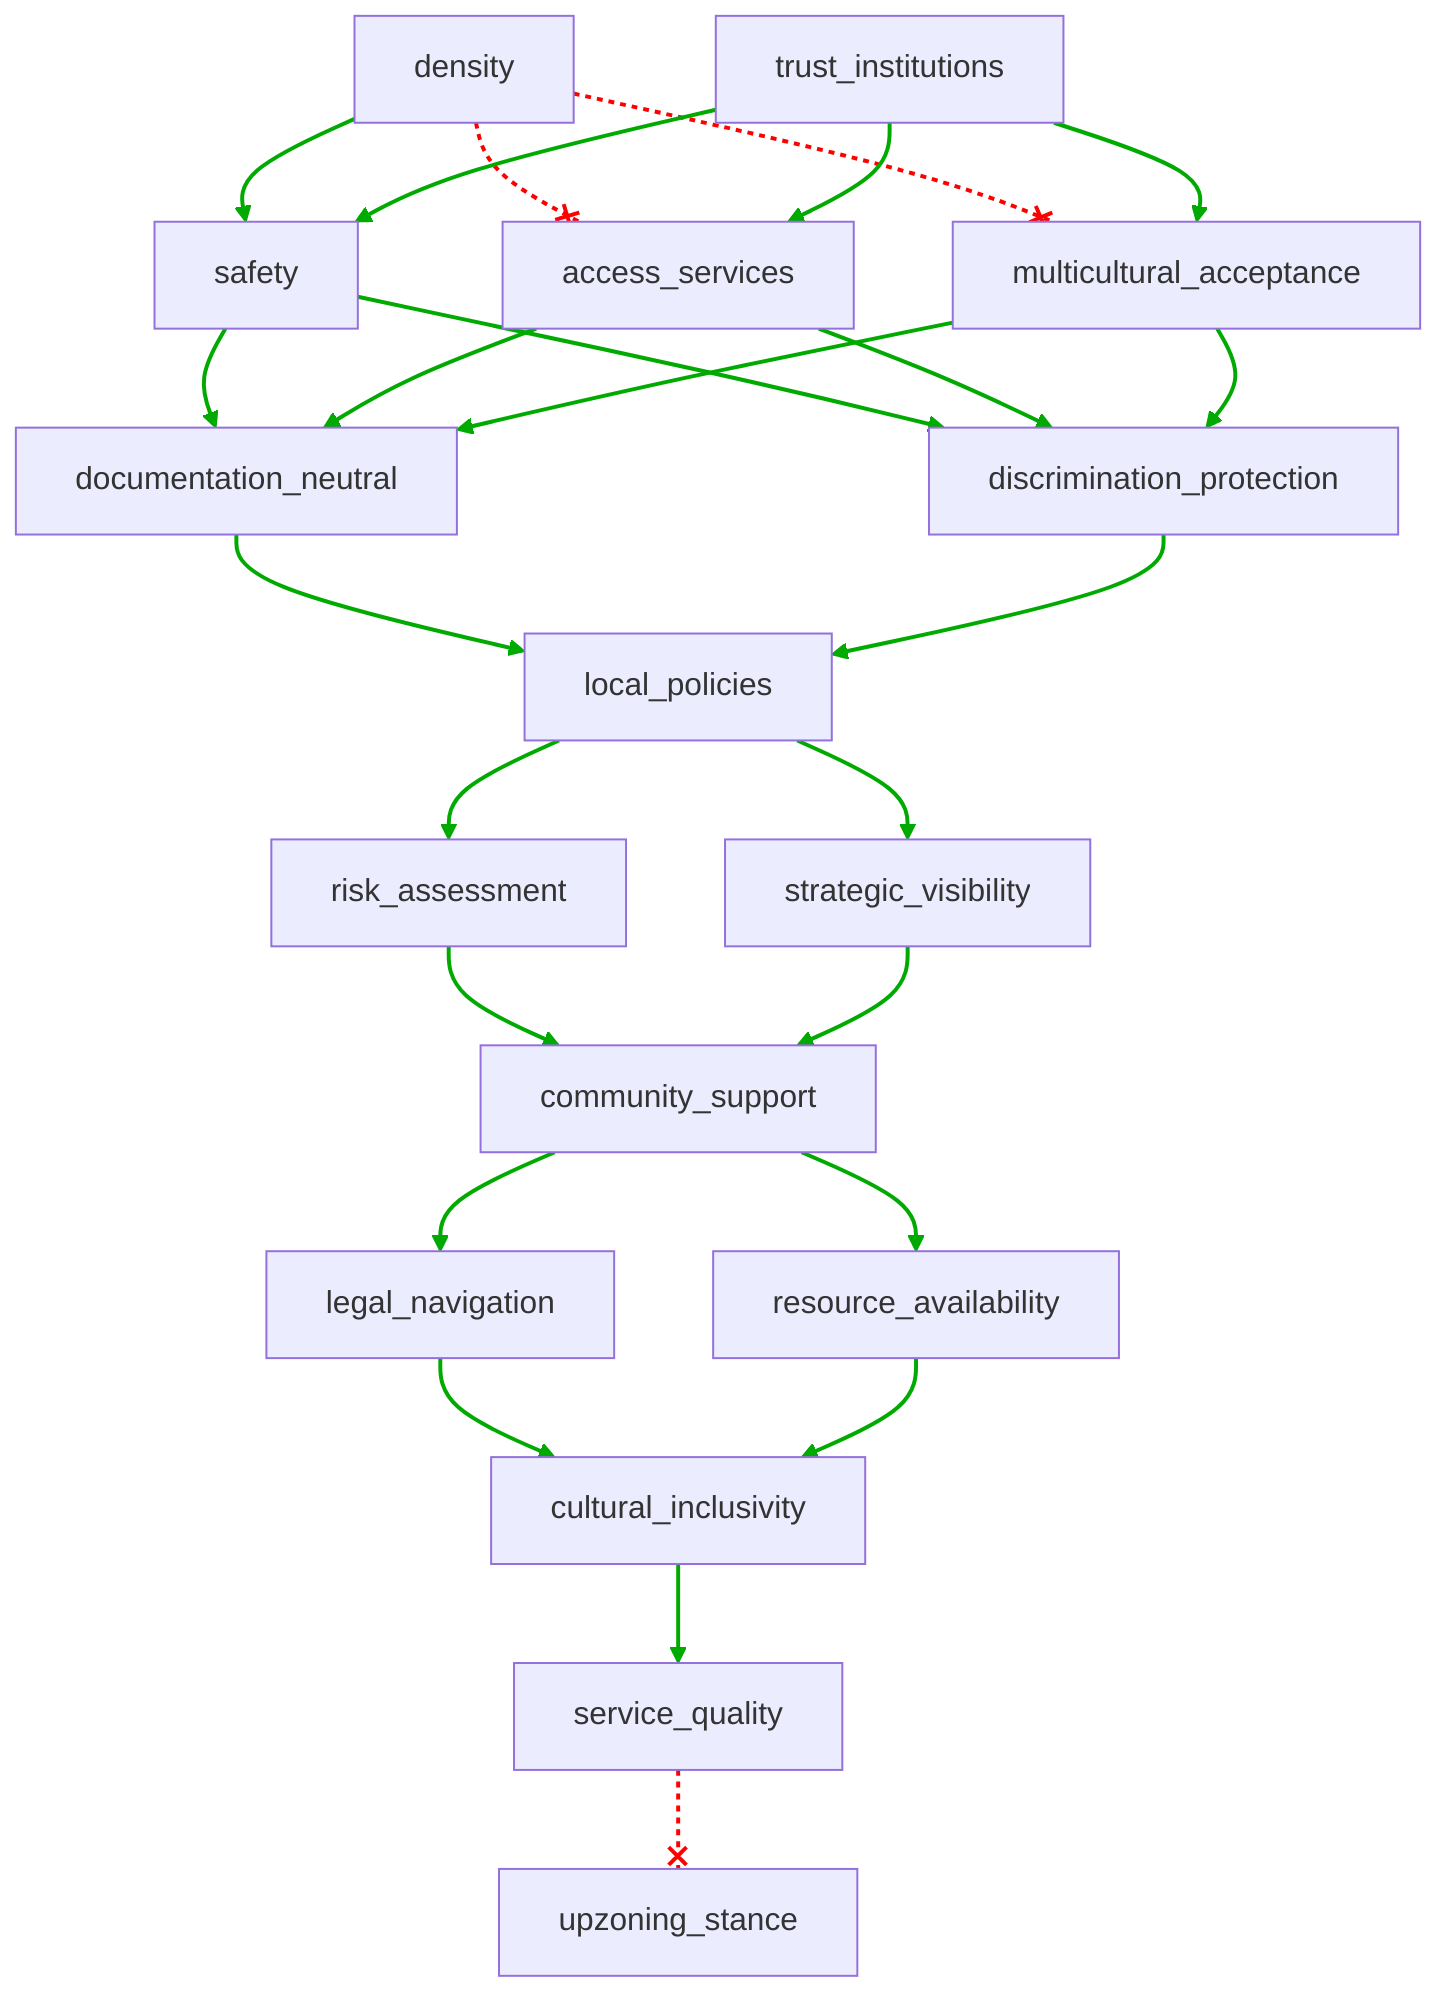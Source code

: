 flowchart TD
n1[density]
n2[trust_institutions]
n3[safety]
n4[access_services]
n5[multicultural_acceptance]
n6[documentation_neutral]
n7[discrimination_protection]
n8[local_policies]
n9[risk_assessment]
n10[strategic_visibility]
n11[community_support]
n12[legal_navigation]
n13[resource_availability]
n14[cultural_inclusivity]
n15[service_quality]
n16[upzoning_stance]
n1 --> n3
n1 --x n4
n1 --x n5
n2 --> n3
n2 --> n4
n2 --> n5
n3 --> n6
n3 --> n7
n4 --> n6
n4 --> n7
n5 --> n6
n5 --> n7
n6 --> n8
n7 --> n8
n8 --> n9
n8 --> n10
n9 --> n11
n10 --> n11
n11 --> n12
n11 --> n13
n12 --> n14
n13 --> n14
n14 --> n15
n15 --x n16
linkStyle 0 stroke:#00AA00,stroke-width:2px
linkStyle 1 stroke:#FF0000,stroke-dasharray:3,stroke-width:2px
linkStyle 2 stroke:#FF0000,stroke-dasharray:3,stroke-width:2px
linkStyle 3 stroke:#00AA00,stroke-width:2px
linkStyle 4 stroke:#00AA00,stroke-width:2px
linkStyle 5 stroke:#00AA00,stroke-width:2px
linkStyle 6 stroke:#00AA00,stroke-width:2px
linkStyle 7 stroke:#00AA00,stroke-width:2px
linkStyle 8 stroke:#00AA00,stroke-width:2px
linkStyle 9 stroke:#00AA00,stroke-width:2px
linkStyle 10 stroke:#00AA00,stroke-width:2px
linkStyle 11 stroke:#00AA00,stroke-width:2px
linkStyle 12 stroke:#00AA00,stroke-width:2px
linkStyle 13 stroke:#00AA00,stroke-width:2px
linkStyle 14 stroke:#00AA00,stroke-width:2px
linkStyle 15 stroke:#00AA00,stroke-width:2px
linkStyle 16 stroke:#00AA00,stroke-width:2px
linkStyle 17 stroke:#00AA00,stroke-width:2px
linkStyle 18 stroke:#00AA00,stroke-width:2px
linkStyle 19 stroke:#00AA00,stroke-width:2px
linkStyle 20 stroke:#00AA00,stroke-width:2px
linkStyle 21 stroke:#00AA00,stroke-width:2px
linkStyle 22 stroke:#00AA00,stroke-width:2px
linkStyle 23 stroke:#FF0000,stroke-dasharray:3,stroke-width:2px